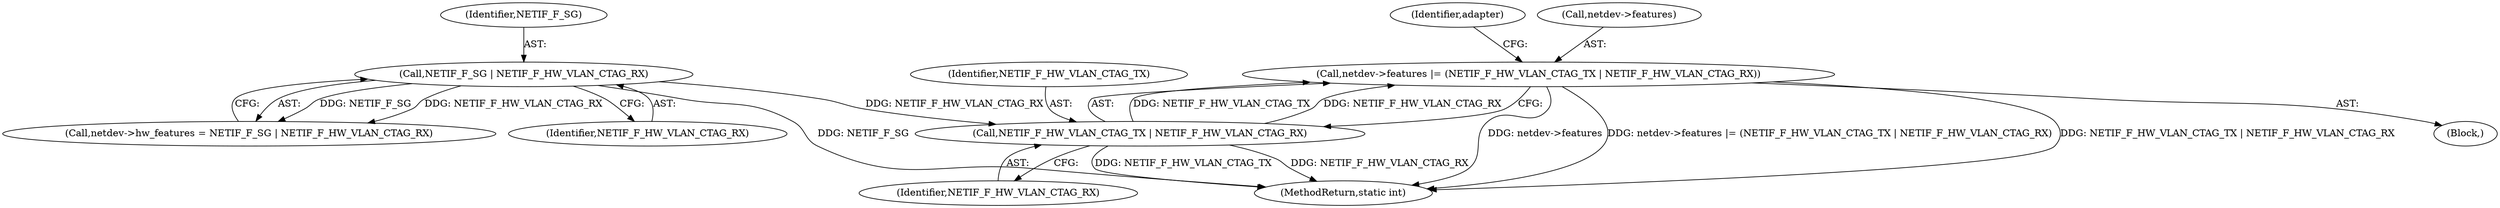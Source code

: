 digraph "0_linux_f43bfaeddc79effbf3d0fcb53ca477cca66f3db8@pointer" {
"1000309" [label="(Call,netdev->features |= (NETIF_F_HW_VLAN_CTAG_TX | NETIF_F_HW_VLAN_CTAG_RX))"];
"1000313" [label="(Call,NETIF_F_HW_VLAN_CTAG_TX | NETIF_F_HW_VLAN_CTAG_RX)"];
"1000306" [label="(Call,NETIF_F_SG | NETIF_F_HW_VLAN_CTAG_RX)"];
"1000314" [label="(Identifier,NETIF_F_HW_VLAN_CTAG_TX)"];
"1000306" [label="(Call,NETIF_F_SG | NETIF_F_HW_VLAN_CTAG_RX)"];
"1000308" [label="(Identifier,NETIF_F_HW_VLAN_CTAG_RX)"];
"1000112" [label="(Block,)"];
"1000309" [label="(Call,netdev->features |= (NETIF_F_HW_VLAN_CTAG_TX | NETIF_F_HW_VLAN_CTAG_RX))"];
"1000310" [label="(Call,netdev->features)"];
"1000436" [label="(MethodReturn,static int)"];
"1000313" [label="(Call,NETIF_F_HW_VLAN_CTAG_TX | NETIF_F_HW_VLAN_CTAG_RX)"];
"1000319" [label="(Identifier,adapter)"];
"1000302" [label="(Call,netdev->hw_features = NETIF_F_SG | NETIF_F_HW_VLAN_CTAG_RX)"];
"1000307" [label="(Identifier,NETIF_F_SG)"];
"1000315" [label="(Identifier,NETIF_F_HW_VLAN_CTAG_RX)"];
"1000309" -> "1000112"  [label="AST: "];
"1000309" -> "1000313"  [label="CFG: "];
"1000310" -> "1000309"  [label="AST: "];
"1000313" -> "1000309"  [label="AST: "];
"1000319" -> "1000309"  [label="CFG: "];
"1000309" -> "1000436"  [label="DDG: netdev->features"];
"1000309" -> "1000436"  [label="DDG: netdev->features |= (NETIF_F_HW_VLAN_CTAG_TX | NETIF_F_HW_VLAN_CTAG_RX)"];
"1000309" -> "1000436"  [label="DDG: NETIF_F_HW_VLAN_CTAG_TX | NETIF_F_HW_VLAN_CTAG_RX"];
"1000313" -> "1000309"  [label="DDG: NETIF_F_HW_VLAN_CTAG_TX"];
"1000313" -> "1000309"  [label="DDG: NETIF_F_HW_VLAN_CTAG_RX"];
"1000313" -> "1000315"  [label="CFG: "];
"1000314" -> "1000313"  [label="AST: "];
"1000315" -> "1000313"  [label="AST: "];
"1000313" -> "1000436"  [label="DDG: NETIF_F_HW_VLAN_CTAG_RX"];
"1000313" -> "1000436"  [label="DDG: NETIF_F_HW_VLAN_CTAG_TX"];
"1000306" -> "1000313"  [label="DDG: NETIF_F_HW_VLAN_CTAG_RX"];
"1000306" -> "1000302"  [label="AST: "];
"1000306" -> "1000308"  [label="CFG: "];
"1000307" -> "1000306"  [label="AST: "];
"1000308" -> "1000306"  [label="AST: "];
"1000302" -> "1000306"  [label="CFG: "];
"1000306" -> "1000436"  [label="DDG: NETIF_F_SG"];
"1000306" -> "1000302"  [label="DDG: NETIF_F_SG"];
"1000306" -> "1000302"  [label="DDG: NETIF_F_HW_VLAN_CTAG_RX"];
}
